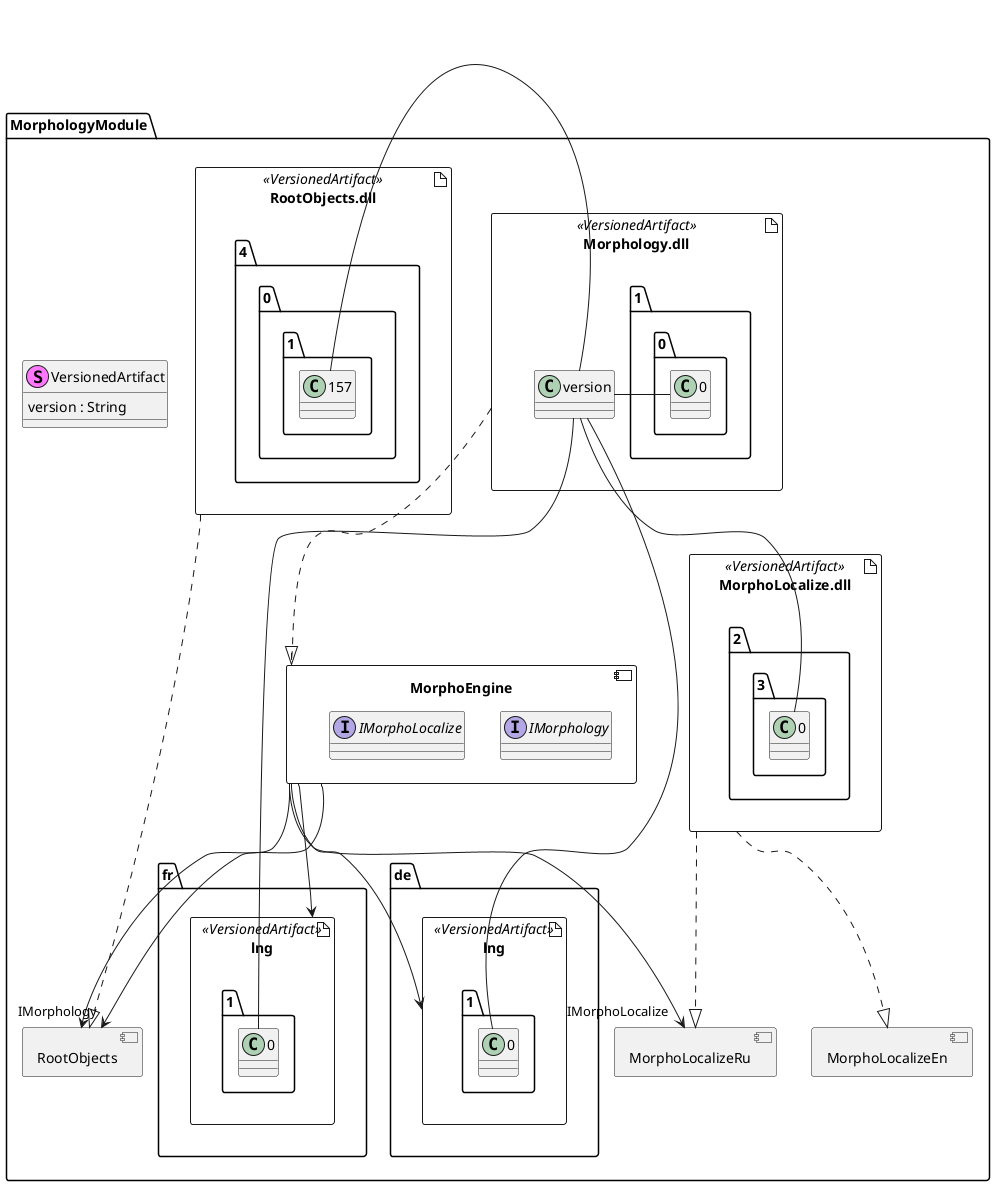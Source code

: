 @startuml MorphologyModule

package MorphologyModule {
    ' Разрешить смешивание различных UML элементов
    allowmixing

    ' Профиль с расширением Artifact для добавления версии
    stereotype VersionedArtifact {
        version : String
    }

    ' Артефакты
    artifact "Morphology.dll" as MorphologyDll <<VersionedArtifact>> {
        version = "1.0.0"
    }

    artifact "RootObjects.dll" as RootObjectsDll <<VersionedArtifact>> {
        version = "4.0.1.157"
    }

    artifact "MorphoLocalize.dll" as MorphoLocalizeDll <<VersionedArtifact>> {
        version = "2.3.0"
    }

    ' Компоненты
    component MorphoEngine {
        interface IMorphology
        interface IMorphoLocalize
    }

    component RootObjects
    component MorphoLocalizeRu
    component MorphoLocalizeEn

    ' Стереотипированные артефакты с файлами словарей
    artifact "fr.lng" <<VersionedArtifact>> {
        version = "1.0"
    }

    artifact "de.lng" <<VersionedArtifact>> {
        version = "1.0"
    }

    ' Материализация компонентов
    MorphologyDll ..|> MorphoEngine
    RootObjectsDll ..|> RootObjects
    MorphoLocalizeDll ..|> MorphoLocalizeRu
    MorphoLocalizeDll ..|> MorphoLocalizeEn

    ' Использование интерфейсов
    MorphoEngine --> RootObjects
    MorphoEngine --> "IMorphoLocalize" MorphoLocalizeRu
    MorphoEngine --> "IMorphology" RootObjects

    ' Связи с файлами словарей
    MorphoEngine --> "fr.lng"
    MorphoEngine --> "de.lng"
}

@enduml

